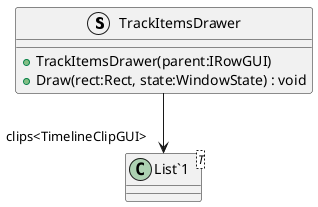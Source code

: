 @startuml
struct TrackItemsDrawer {
    + TrackItemsDrawer(parent:IRowGUI)
    + Draw(rect:Rect, state:WindowState) : void
}
class "List`1"<T> {
}
TrackItemsDrawer --> "clips<TimelineClipGUI>" "List`1"
@enduml

